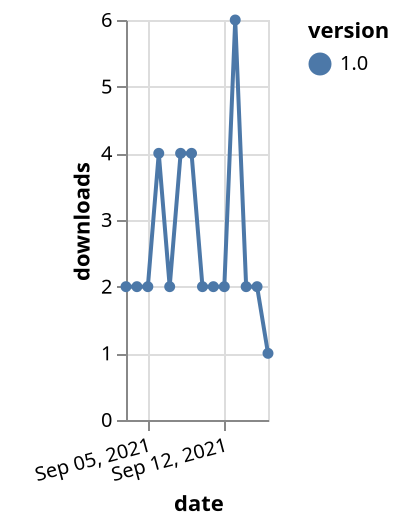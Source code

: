 {"$schema": "https://vega.github.io/schema/vega-lite/v5.json", "description": "A simple bar chart with embedded data.", "data": {"values": [{"date": "2021-09-03", "total": 2861, "delta": 2, "version": "1.0"}, {"date": "2021-09-04", "total": 2863, "delta": 2, "version": "1.0"}, {"date": "2021-09-05", "total": 2865, "delta": 2, "version": "1.0"}, {"date": "2021-09-06", "total": 2869, "delta": 4, "version": "1.0"}, {"date": "2021-09-07", "total": 2871, "delta": 2, "version": "1.0"}, {"date": "2021-09-08", "total": 2875, "delta": 4, "version": "1.0"}, {"date": "2021-09-09", "total": 2879, "delta": 4, "version": "1.0"}, {"date": "2021-09-10", "total": 2881, "delta": 2, "version": "1.0"}, {"date": "2021-09-11", "total": 2883, "delta": 2, "version": "1.0"}, {"date": "2021-09-12", "total": 2885, "delta": 2, "version": "1.0"}, {"date": "2021-09-13", "total": 2891, "delta": 6, "version": "1.0"}, {"date": "2021-09-14", "total": 2893, "delta": 2, "version": "1.0"}, {"date": "2021-09-15", "total": 2895, "delta": 2, "version": "1.0"}, {"date": "2021-09-16", "total": 2896, "delta": 1, "version": "1.0"}]}, "width": "container", "mark": {"type": "line", "point": {"filled": true}}, "encoding": {"x": {"field": "date", "type": "temporal", "timeUnit": "yearmonthdate", "title": "date", "axis": {"labelAngle": -15}}, "y": {"field": "delta", "type": "quantitative", "title": "downloads"}, "color": {"field": "version", "type": "nominal"}, "tooltip": {"field": "delta"}}}